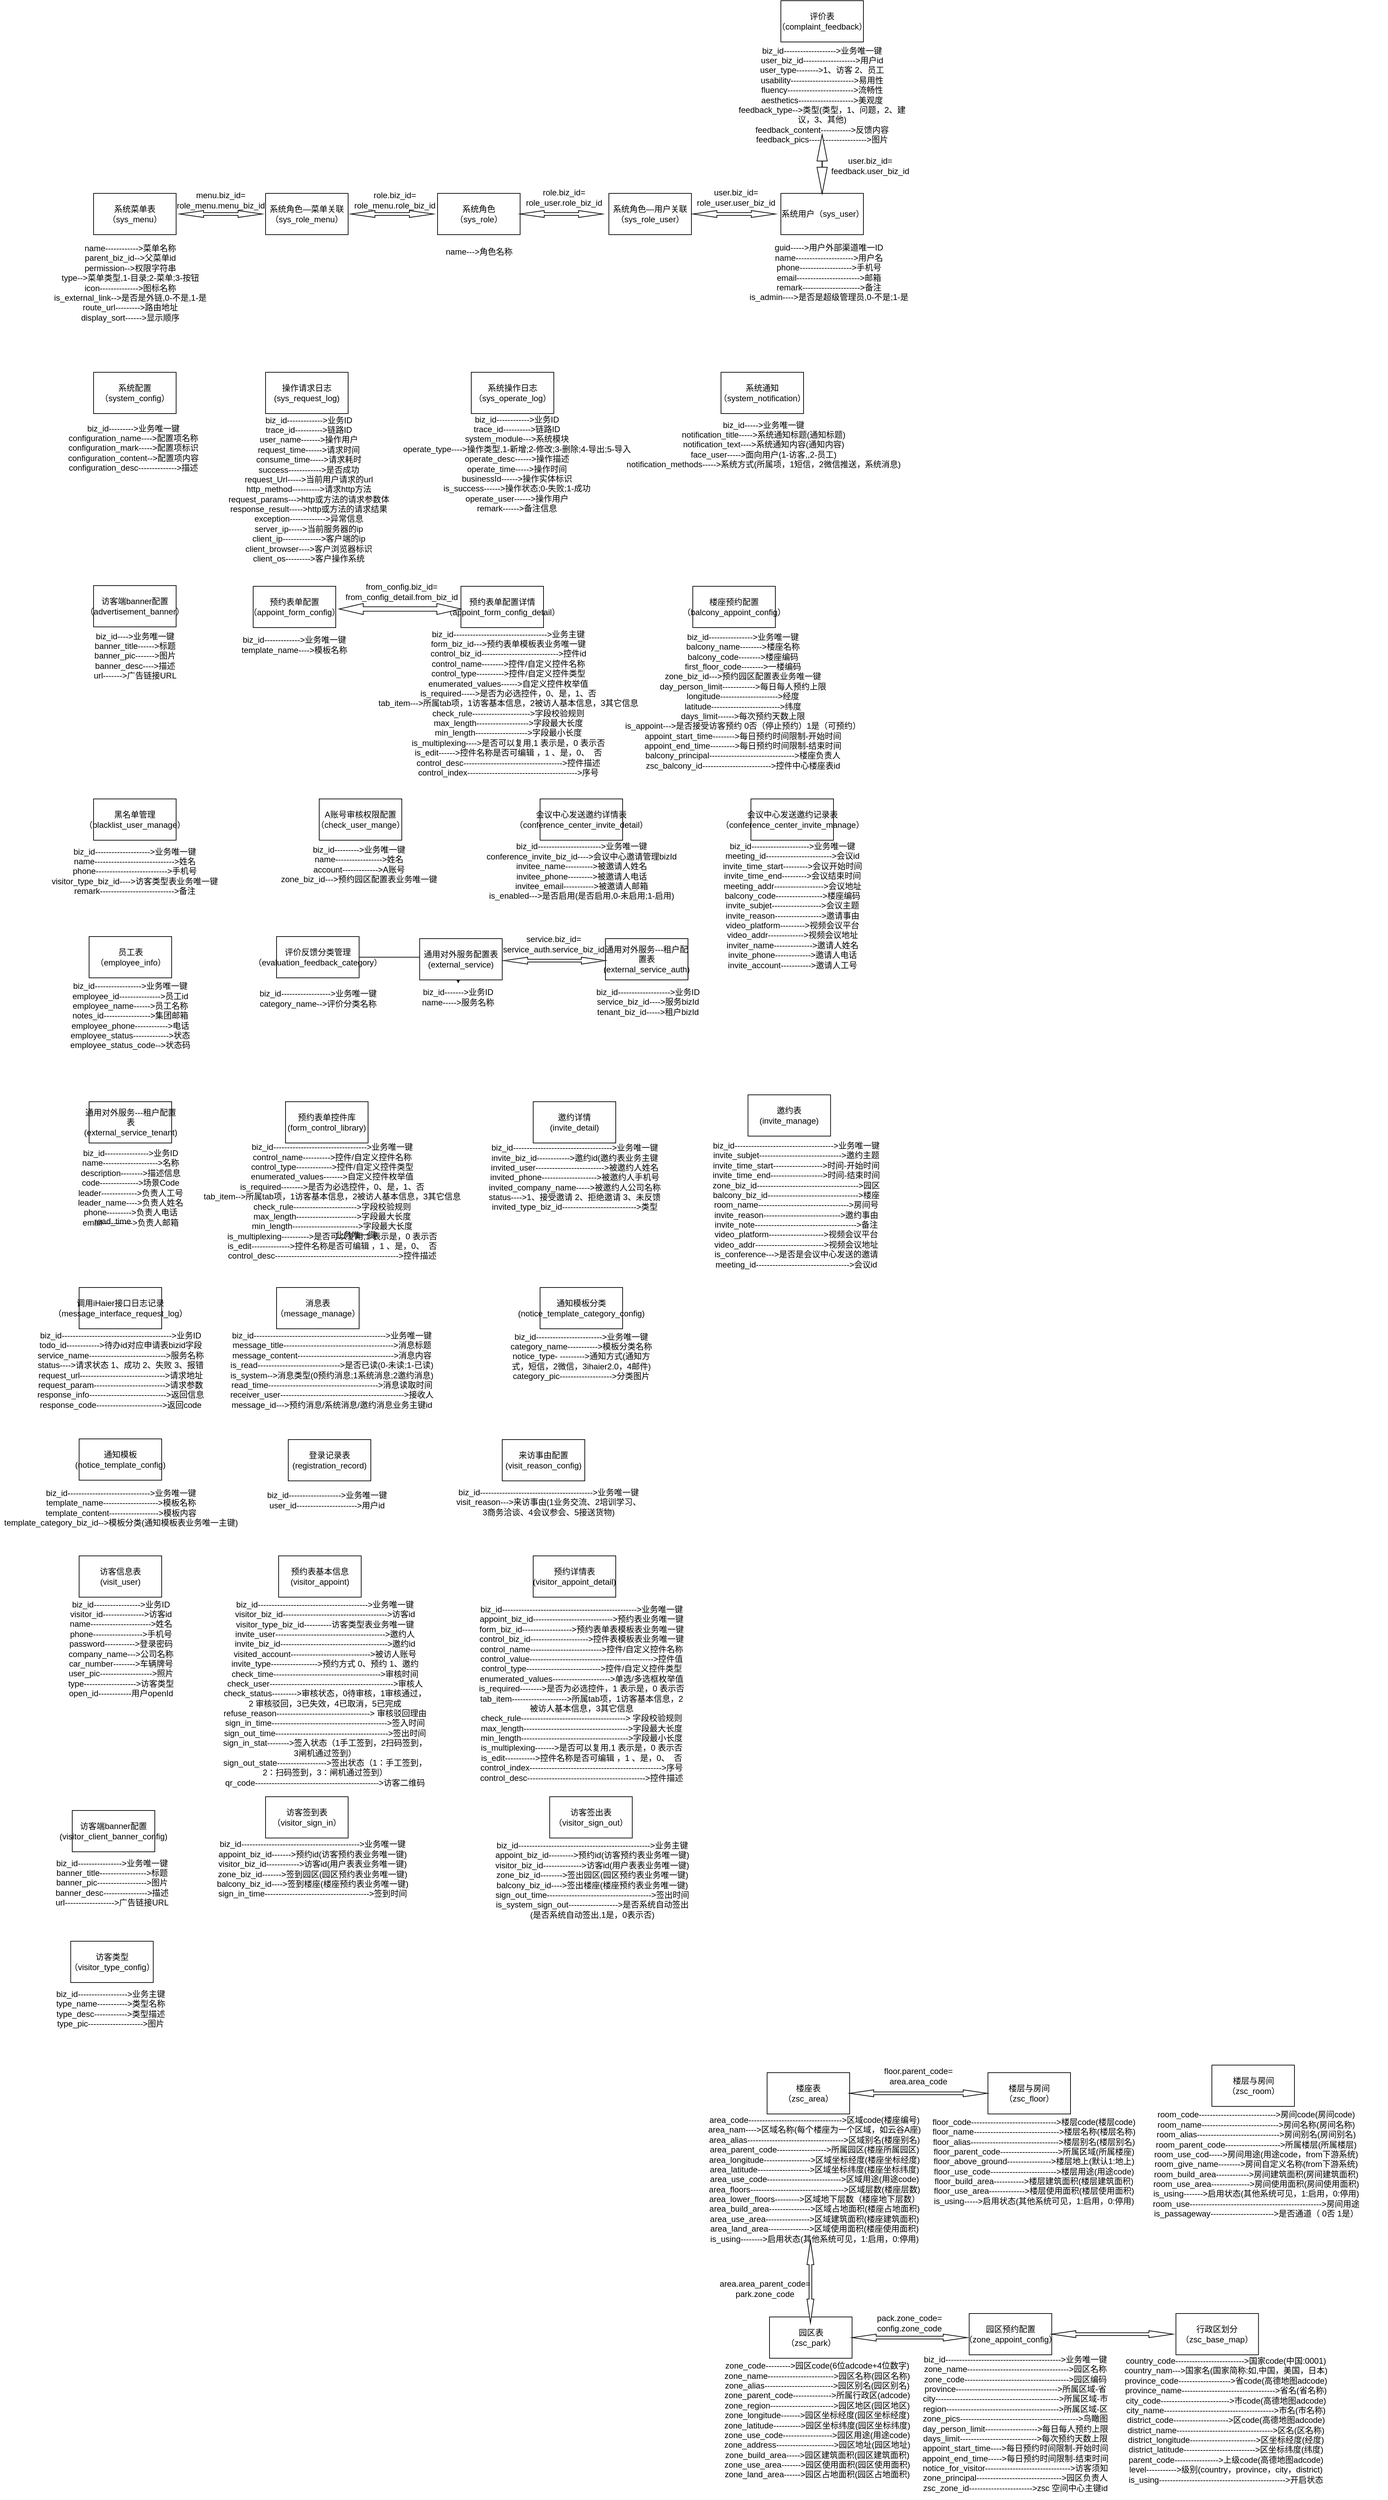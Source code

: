 <mxfile version="21.2.3" type="github">
  <diagram name="第 1 页" id="S5CsdBfcWxi_x1L4hnpd">
    <mxGraphModel dx="1621" dy="958" grid="1" gridSize="10" guides="1" tooltips="1" connect="1" arrows="1" fold="1" page="0" pageScale="1" pageWidth="827" pageHeight="1169" math="0" shadow="0">
      <root>
        <mxCell id="0" />
        <mxCell id="1" parent="0" />
        <mxCell id="8aJ3rFpo03X7Fq3H-rf9-1" value="系统菜单表&lt;br&gt;（sys_menu）" style="rounded=0;whiteSpace=wrap;html=1;" parent="1" vertex="1">
          <mxGeometry x="-69" y="70" width="120" height="60" as="geometry" />
        </mxCell>
        <mxCell id="8aJ3rFpo03X7Fq3H-rf9-2" value="系统操作日志&lt;br&gt;（sys_operate_log）" style="rounded=0;whiteSpace=wrap;html=1;" parent="1" vertex="1">
          <mxGeometry x="480" y="330" width="120" height="60" as="geometry" />
        </mxCell>
        <mxCell id="8aJ3rFpo03X7Fq3H-rf9-3" value="操作请求日志(sys_request_log)" style="rounded=0;whiteSpace=wrap;html=1;" parent="1" vertex="1">
          <mxGeometry x="181" y="330" width="120" height="60" as="geometry" />
        </mxCell>
        <mxCell id="8aJ3rFpo03X7Fq3H-rf9-4" value="系统角色&lt;br&gt;（sys_role）" style="rounded=0;whiteSpace=wrap;html=1;" parent="1" vertex="1">
          <mxGeometry x="431" y="70" width="120" height="60" as="geometry" />
        </mxCell>
        <mxCell id="8aJ3rFpo03X7Fq3H-rf9-5" value="系统角色—菜单关联&lt;br&gt;（sys_role_menu）" style="rounded=0;whiteSpace=wrap;html=1;" parent="1" vertex="1">
          <mxGeometry x="181" y="70" width="120" height="60" as="geometry" />
        </mxCell>
        <mxCell id="8aJ3rFpo03X7Fq3H-rf9-6" value="系统角色—用户关联&lt;br&gt;（sys_role_user）" style="rounded=0;whiteSpace=wrap;html=1;" parent="1" vertex="1">
          <mxGeometry x="680" y="70" width="120" height="60" as="geometry" />
        </mxCell>
        <mxCell id="8aJ3rFpo03X7Fq3H-rf9-7" value="系统用户（sys_user）" style="rounded=0;whiteSpace=wrap;html=1;" parent="1" vertex="1">
          <mxGeometry x="930" y="70" width="120" height="60" as="geometry" />
        </mxCell>
        <mxCell id="8aJ3rFpo03X7Fq3H-rf9-8" value="系统配置&lt;br&gt;（system_config）" style="rounded=0;whiteSpace=wrap;html=1;" parent="1" vertex="1">
          <mxGeometry x="-69" y="330" width="120" height="60" as="geometry" />
        </mxCell>
        <mxCell id="8aJ3rFpo03X7Fq3H-rf9-9" value="系统通知&lt;br&gt;（system_notification）" style="rounded=0;whiteSpace=wrap;html=1;" parent="1" vertex="1">
          <mxGeometry x="843" y="330" width="120" height="60" as="geometry" />
        </mxCell>
        <mxCell id="8aJ3rFpo03X7Fq3H-rf9-10" value="" style="html=1;shadow=0;dashed=0;align=center;verticalAlign=middle;shape=mxgraph.arrows2.twoWayArrow;dy=0.6;dx=35;" parent="1" vertex="1">
          <mxGeometry x="56" y="95" width="120" height="10" as="geometry" />
        </mxCell>
        <mxCell id="8aJ3rFpo03X7Fq3H-rf9-11" value="menu.biz_id=&lt;br&gt;role_menu.menu_biz_id" style="text;strokeColor=none;align=center;fillColor=none;html=1;verticalAlign=middle;whiteSpace=wrap;rounded=0;" parent="1" vertex="1">
          <mxGeometry x="86" y="65" width="60" height="30" as="geometry" />
        </mxCell>
        <mxCell id="8aJ3rFpo03X7Fq3H-rf9-12" value="" style="html=1;shadow=0;dashed=0;align=center;verticalAlign=middle;shape=mxgraph.arrows2.twoWayArrow;dy=0.6;dx=35;" parent="1" vertex="1">
          <mxGeometry x="305" y="95" width="120" height="10" as="geometry" />
        </mxCell>
        <mxCell id="8aJ3rFpo03X7Fq3H-rf9-13" value="role.biz_id=&lt;br&gt;role_menu.role_biz_id" style="text;strokeColor=none;align=center;fillColor=none;html=1;verticalAlign=middle;whiteSpace=wrap;rounded=0;" parent="1" vertex="1">
          <mxGeometry x="339" y="65" width="60" height="30" as="geometry" />
        </mxCell>
        <mxCell id="8aJ3rFpo03X7Fq3H-rf9-14" value="" style="html=1;shadow=0;dashed=0;align=center;verticalAlign=middle;shape=mxgraph.arrows2.twoWayArrow;dy=0.6;dx=35;" parent="1" vertex="1">
          <mxGeometry x="551" y="95" width="120" height="10" as="geometry" />
        </mxCell>
        <mxCell id="8aJ3rFpo03X7Fq3H-rf9-15" value="role.biz_id=&lt;br&gt;role_user.role_biz_id" style="text;strokeColor=none;align=center;fillColor=none;html=1;verticalAlign=middle;whiteSpace=wrap;rounded=0;" parent="1" vertex="1">
          <mxGeometry x="585" y="61" width="60" height="30" as="geometry" />
        </mxCell>
        <mxCell id="8aJ3rFpo03X7Fq3H-rf9-16" value="" style="html=1;shadow=0;dashed=0;align=center;verticalAlign=middle;shape=mxgraph.arrows2.twoWayArrow;dy=0.6;dx=35;" parent="1" vertex="1">
          <mxGeometry x="802" y="95" width="120" height="10" as="geometry" />
        </mxCell>
        <mxCell id="8aJ3rFpo03X7Fq3H-rf9-17" value="user.biz_id=&lt;br&gt;role_user.user_biz_id" style="text;strokeColor=none;align=center;fillColor=none;html=1;verticalAlign=middle;whiteSpace=wrap;rounded=0;" parent="1" vertex="1">
          <mxGeometry x="835" y="61" width="60" height="30" as="geometry" />
        </mxCell>
        <mxCell id="8aJ3rFpo03X7Fq3H-rf9-19" value="name------------&amp;gt;菜单名称&lt;br&gt;parent_biz_id--&amp;gt;父菜单id&lt;br&gt;permission--&amp;gt;权限字符串&lt;br&gt;type--&amp;gt;菜单类型,1-目录;2-菜单;3-按钮&lt;br&gt;icon--------------&amp;gt;图标名称&lt;br&gt;is_external_link--&amp;gt;是否是外链,0-不是,1-是&lt;br&gt;route_url---------&amp;gt;路由地址&lt;br&gt;display_sort------&amp;gt;显示顺序" style="text;strokeColor=none;align=center;fillColor=none;html=1;verticalAlign=middle;whiteSpace=wrap;rounded=0;" parent="1" vertex="1">
          <mxGeometry x="-140" y="130" width="249" height="140" as="geometry" />
        </mxCell>
        <mxCell id="8aJ3rFpo03X7Fq3H-rf9-20" value="name---&amp;gt;角色名称" style="text;strokeColor=none;align=center;fillColor=none;html=1;verticalAlign=middle;whiteSpace=wrap;rounded=0;" parent="1" vertex="1">
          <mxGeometry x="432" y="140" width="119" height="30" as="geometry" />
        </mxCell>
        <mxCell id="8aJ3rFpo03X7Fq3H-rf9-21" value="guid-----&amp;gt;用户外部渠道唯一ID&lt;br&gt;name---------------------&amp;gt;用户名&lt;br&gt;phone-------------------&amp;gt;手机号&lt;br&gt;email-----------------------&amp;gt;邮箱&lt;br&gt;remark---------------------&amp;gt;备注&lt;br&gt;is_admin----&amp;gt;是否是超级管理员,0-不是;1-是" style="text;strokeColor=none;align=center;fillColor=none;html=1;verticalAlign=middle;whiteSpace=wrap;rounded=0;" parent="1" vertex="1">
          <mxGeometry x="860" y="120" width="280" height="130" as="geometry" />
        </mxCell>
        <mxCell id="8aJ3rFpo03X7Fq3H-rf9-22" value="biz_id---------&amp;gt;业务唯一键&lt;br&gt;configuration_name----&amp;gt;配置项名称&lt;br&gt;configuration_mark-----&amp;gt;配置项标识&lt;br&gt;configuration_content--&amp;gt;配置项内容configuration_desc--------------&amp;gt;描述" style="text;strokeColor=none;align=center;fillColor=none;html=1;verticalAlign=middle;whiteSpace=wrap;rounded=0;" parent="1" vertex="1">
          <mxGeometry x="-131" y="390" width="240" height="100" as="geometry" />
        </mxCell>
        <mxCell id="8aJ3rFpo03X7Fq3H-rf9-23" value="biz_id-------------&amp;gt;业务ID&lt;br&gt;trace_id----------&amp;gt;链路ID&lt;br&gt;user_name-------&amp;gt;操作用户&lt;br&gt;request_time------&amp;gt;请求时间&lt;br&gt;consume_time-----&amp;gt;请求耗时&lt;br&gt;success------------&amp;gt;是否成功&lt;br&gt;request_Url-----&amp;gt;当前用户请求的url&lt;br&gt;http_method----------&amp;gt;请求http方法&lt;br&gt;request_params---&amp;gt;http或方法的请求参数体&lt;br&gt;response_result-----&amp;gt;http或方法的请求结果&lt;br&gt;exception-------------&amp;gt;异常信息&lt;br&gt;server_ip-----&amp;gt;当前服务器的ip&lt;br&gt;client_ip--------------&amp;gt;客户端的ip&lt;br&gt;client_browser----&amp;gt;客户浏览器标识&lt;br&gt;client_os---------&amp;gt;客户操作系统" style="text;strokeColor=none;align=center;fillColor=none;html=1;verticalAlign=middle;whiteSpace=wrap;rounded=0;" parent="1" vertex="1">
          <mxGeometry x="109" y="380" width="270" height="240" as="geometry" />
        </mxCell>
        <mxCell id="8aJ3rFpo03X7Fq3H-rf9-24" value="biz_id------------&amp;gt;业务ID&lt;br&gt;trace_id----------&amp;gt;链路ID&lt;br&gt;system_module---&amp;gt;系统模块&lt;br&gt;operate_type----&amp;gt;操作类型,1-新增;2-修改;3-删除;4-导出;5-导入&lt;br&gt;operate_desc------&amp;gt;操作描述&lt;br&gt;operate_time-----&amp;gt;操作时间&lt;br&gt;businessId------&amp;gt;操作实体标识&lt;br&gt;is_success------&amp;gt;操作状态;0-失败;1-成功&lt;br&gt;operate_user------&amp;gt;操作用户&lt;br&gt;remark------&amp;gt;备注信息" style="text;strokeColor=none;align=center;fillColor=none;html=1;verticalAlign=middle;whiteSpace=wrap;rounded=0;" parent="1" vertex="1">
          <mxGeometry x="379" y="360" width="335" height="205" as="geometry" />
        </mxCell>
        <mxCell id="8aJ3rFpo03X7Fq3H-rf9-25" value="biz_id-----&amp;gt;业务唯一键&lt;br&gt;notification_title-----&amp;gt;系统通知标题(通知标题)&lt;br&gt;notification_text----&amp;gt;系统通知内容(通知内容)&lt;br&gt;face_user-----&amp;gt;面向用户(1-访客,,2-员工)&lt;br&gt;notification_methods-----&amp;gt;系统方式(所属项，1短信，2微信推送，系统消息)&lt;br&gt;" style="text;strokeColor=none;align=center;fillColor=none;html=1;verticalAlign=middle;whiteSpace=wrap;rounded=0;" parent="1" vertex="1">
          <mxGeometry x="700" y="330" width="410" height="210" as="geometry" />
        </mxCell>
        <mxCell id="8aJ3rFpo03X7Fq3H-rf9-26" value="访客端banner配置&lt;br&gt;（advertisement_banner）" style="rounded=0;whiteSpace=wrap;html=1;" parent="1" vertex="1">
          <mxGeometry x="-69" y="640" width="120" height="60" as="geometry" />
        </mxCell>
        <mxCell id="8aJ3rFpo03X7Fq3H-rf9-27" value="biz_id----&amp;gt;业务唯一键&lt;br&gt;banner_title------&amp;gt;标题&lt;br&gt;banner_pic-------&amp;gt;图片&lt;br&gt;banner_desc----&amp;gt;描述&lt;br&gt;url-------&amp;gt;广告链接URL&lt;br&gt;" style="text;strokeColor=none;align=center;fillColor=none;html=1;verticalAlign=middle;whiteSpace=wrap;rounded=0;" parent="1" vertex="1">
          <mxGeometry x="-109.5" y="682" width="201" height="120" as="geometry" />
        </mxCell>
        <mxCell id="8aJ3rFpo03X7Fq3H-rf9-28" value="预约表单配置&lt;br&gt;（appoint_form_config）" style="rounded=0;whiteSpace=wrap;html=1;" parent="1" vertex="1">
          <mxGeometry x="163" y="641" width="120" height="60" as="geometry" />
        </mxCell>
        <mxCell id="8aJ3rFpo03X7Fq3H-rf9-29" value="biz_id-------------&amp;gt;业务唯一键&lt;br&gt;template_name----&amp;gt;模板名称" style="text;strokeColor=none;align=center;fillColor=none;html=1;verticalAlign=middle;whiteSpace=wrap;rounded=0;" parent="1" vertex="1">
          <mxGeometry x="137.25" y="691" width="171.5" height="70" as="geometry" />
        </mxCell>
        <mxCell id="8aJ3rFpo03X7Fq3H-rf9-31" value="预约表单配置详情&lt;br&gt;（appoint_form_config_detail）" style="rounded=0;whiteSpace=wrap;html=1;" parent="1" vertex="1">
          <mxGeometry x="465" y="641" width="120" height="60" as="geometry" />
        </mxCell>
        <mxCell id="8aJ3rFpo03X7Fq3H-rf9-32" value="biz_id----------------------------------&amp;gt;业务主键&lt;br&gt;form_biz_id---&amp;gt;预约表单模板表业务唯一键&lt;br&gt;control_biz_id----------------------------&amp;gt;控件id&lt;br&gt;control_name--------&amp;gt;控件/自定义控件名称&lt;br&gt;control_type----------&amp;gt;控件/自定义控件类型&lt;br&gt;enumerated_values------&amp;gt;自定义控件枚举值&lt;br&gt;is_required-----&amp;gt;是否为必选控件，0、是，1、否&lt;br&gt;tab_item---&amp;gt;所属tab项，1访客基本信息，2被访人基本信息，3其它信息&lt;br&gt;check_rule---------------------&amp;gt;字段校验规则&lt;br&gt;max_length-------------------&amp;gt;字段最大长度&lt;br&gt;min_length-------------------&amp;gt;字段最小长度&lt;br&gt;is_multiplexing----&amp;gt;是否可以复用,1 表示是，0 表示否&lt;br&gt;is_edit------&amp;gt;控件名称是否可编辑 ，1 、是，0、&amp;nbsp; 否&lt;br&gt;control_desc------------------------------------&amp;gt;控件描述&lt;br&gt;control_index----------------------------------------&amp;gt;序号" style="text;strokeColor=none;align=center;fillColor=none;html=1;verticalAlign=middle;whiteSpace=wrap;rounded=0;" parent="1" vertex="1">
          <mxGeometry x="339" y="706" width="390" height="210" as="geometry" />
        </mxCell>
        <mxCell id="8aJ3rFpo03X7Fq3H-rf9-33" value="" style="html=1;shadow=0;dashed=0;align=center;verticalAlign=middle;shape=mxgraph.arrows2.twoWayArrow;dy=0.6;dx=35;" parent="1" vertex="1">
          <mxGeometry x="288" y="666" width="177" height="16" as="geometry" />
        </mxCell>
        <mxCell id="8aJ3rFpo03X7Fq3H-rf9-34" value="from_config.biz_id=&lt;br&gt;from_config_detail.from_biz_id" style="text;strokeColor=none;align=center;fillColor=none;html=1;verticalAlign=middle;whiteSpace=wrap;rounded=0;" parent="1" vertex="1">
          <mxGeometry x="291.5" y="613" width="173.5" height="71" as="geometry" />
        </mxCell>
        <mxCell id="8aJ3rFpo03X7Fq3H-rf9-35" value="楼座预约配置&lt;br&gt;（balcony_appoint_config）" style="rounded=0;whiteSpace=wrap;html=1;" parent="1" vertex="1">
          <mxGeometry x="802" y="641" width="120" height="60" as="geometry" />
        </mxCell>
        <mxCell id="8aJ3rFpo03X7Fq3H-rf9-36" value="biz_id----------------&amp;gt;业务唯一键&lt;br&gt;balcony_name--------&amp;gt;楼座名称&lt;br&gt;balcony_code--------&amp;gt;楼座编码&lt;br&gt;first_floor_code--------&amp;gt;一楼编码&lt;br&gt;zone_biz_id---&amp;gt;预约园区配置表业务唯一键&lt;br&gt;day_person_limit------------&amp;gt;每日每人预约上限&lt;br&gt;longitude---------------------&amp;gt;经度&lt;br&gt;latitude-------------------------&amp;gt;纬度&lt;br&gt;days_limit------&amp;gt;每次预约天数上限&lt;br&gt;is_appoint---&amp;gt;是否接受访客预约 0否（停止预约）1是（可预约）&lt;br&gt;appoint_start_time--------&amp;gt;每日预约时间限制-开始时间&lt;br&gt;appoint_end_time---------&amp;gt;每日预约时间限制-结束时间&lt;br&gt;balcony_principal-------------------------------&amp;gt;楼座负责人&lt;br&gt;zsc_balcony_id-------------------------&amp;gt;控件中心楼座表id" style="text;strokeColor=none;align=center;fillColor=none;html=1;verticalAlign=middle;whiteSpace=wrap;rounded=0;" parent="1" vertex="1">
          <mxGeometry x="690" y="703" width="370" height="209" as="geometry" />
        </mxCell>
        <mxCell id="8aJ3rFpo03X7Fq3H-rf9-37" value="黑名单管理&lt;br&gt;（blacklist_user_manage）" style="rounded=0;whiteSpace=wrap;html=1;" parent="1" vertex="1">
          <mxGeometry x="-69" y="950" width="120" height="60" as="geometry" />
        </mxCell>
        <mxCell id="8aJ3rFpo03X7Fq3H-rf9-38" value="biz_id--------------------&amp;gt;业务唯一键&lt;br&gt;name-----------------------------&amp;gt;姓名&lt;br&gt;phone--------------------------&amp;gt;手机号&lt;br&gt;visitor_type_biz_id----&amp;gt;访客类型表业务唯一键&lt;br&gt;remark---------------------------&amp;gt;备注" style="text;strokeColor=none;align=center;fillColor=none;html=1;verticalAlign=middle;whiteSpace=wrap;rounded=0;" parent="1" vertex="1">
          <mxGeometry x="-144" y="1000" width="270" height="110" as="geometry" />
        </mxCell>
        <mxCell id="8aJ3rFpo03X7Fq3H-rf9-39" value="A账号审核权限配置&lt;br&gt;（check_user_mange）" style="rounded=0;whiteSpace=wrap;html=1;" parent="1" vertex="1">
          <mxGeometry x="259" y="950" width="120" height="60" as="geometry" />
        </mxCell>
        <mxCell id="8aJ3rFpo03X7Fq3H-rf9-40" value="biz_id---------&amp;gt;业务唯一键&lt;br&gt;name-----------------&amp;gt;姓名&lt;br&gt;account-------------&amp;gt;A账号&lt;br&gt;zone_biz_id---&amp;gt;预约园区配置表业务唯一键&lt;br&gt;" style="text;strokeColor=none;align=center;fillColor=none;html=1;verticalAlign=middle;whiteSpace=wrap;rounded=0;" parent="1" vertex="1">
          <mxGeometry x="190" y="1000" width="254" height="90" as="geometry" />
        </mxCell>
        <mxCell id="8aJ3rFpo03X7Fq3H-rf9-41" value="评价表&lt;br&gt;（complaint_feedback）" style="rounded=0;whiteSpace=wrap;html=1;" parent="1" vertex="1">
          <mxGeometry x="930" y="-210" width="120" height="60" as="geometry" />
        </mxCell>
        <mxCell id="8aJ3rFpo03X7Fq3H-rf9-42" value="biz_id-------------------&amp;gt;业务唯一键&lt;br&gt;user_biz_id-------------------&amp;gt;用户id&lt;br&gt;user_type--------&amp;gt;1、访客 2、员工&lt;br&gt;usability-----------------------&amp;gt;易用性&lt;br&gt;fluency------------------------&amp;gt;流畅性&lt;br&gt;aesthetics--------------------&amp;gt;美观度&lt;br&gt;feedback_type--&amp;gt;类型(类型，1、问题，2、建议，3、其他)&lt;br&gt;feedback_content-----------&amp;gt;反馈内容&lt;br&gt;feedback_pics---------------------&amp;gt;图片" style="text;strokeColor=none;align=center;fillColor=none;html=1;verticalAlign=middle;whiteSpace=wrap;rounded=0;" parent="1" vertex="1">
          <mxGeometry x="860" y="-153" width="260" height="160" as="geometry" />
        </mxCell>
        <mxCell id="8aJ3rFpo03X7Fq3H-rf9-44" value="" style="html=1;shadow=0;dashed=0;align=center;verticalAlign=middle;shape=mxgraph.arrows2.twoWayArrow;dy=0.97;dx=38.5;rotation=-90;" parent="1" vertex="1">
          <mxGeometry x="947" y="20" width="86" height="15" as="geometry" />
        </mxCell>
        <mxCell id="8aJ3rFpo03X7Fq3H-rf9-45" value="user.biz_id=&lt;br&gt;feedback.user_biz_id" style="text;strokeColor=none;align=center;fillColor=none;html=1;verticalAlign=middle;whiteSpace=wrap;rounded=0;" parent="1" vertex="1">
          <mxGeometry x="970" y="-5" width="180" height="70" as="geometry" />
        </mxCell>
        <mxCell id="8aJ3rFpo03X7Fq3H-rf9-46" value="会议中心发送邀约详情表（conference_center_invite_detail）" style="rounded=0;whiteSpace=wrap;html=1;" parent="1" vertex="1">
          <mxGeometry x="580" y="950" width="120" height="60" as="geometry" />
        </mxCell>
        <mxCell id="8aJ3rFpo03X7Fq3H-rf9-47" value="biz_id-----------------------&amp;gt;业务唯一键&lt;br&gt;conference_invite_biz_id----&amp;gt;会议中心邀请管理bizId&lt;br&gt;invitee_name----------&amp;gt;被邀请人姓名&lt;br&gt;invitee_phone---------&amp;gt;被邀请人电话&lt;br&gt;invitee_email-----------&amp;gt;被邀请人邮箱&lt;br&gt;is_enabled---&amp;gt;是否启用(是否启用,0-未启用;1-启用)&lt;br&gt;" style="text;strokeColor=none;align=center;fillColor=none;html=1;verticalAlign=middle;whiteSpace=wrap;rounded=0;" parent="1" vertex="1">
          <mxGeometry x="495.5" y="965" width="289" height="180" as="geometry" />
        </mxCell>
        <mxCell id="8aJ3rFpo03X7Fq3H-rf9-49" value="会议中心发送邀约记录表（conference_center_invite_manage）" style="rounded=0;whiteSpace=wrap;html=1;" parent="1" vertex="1">
          <mxGeometry x="886.5" y="950" width="120" height="60" as="geometry" />
        </mxCell>
        <mxCell id="8aJ3rFpo03X7Fq3H-rf9-50" value="biz_id---------------------&amp;gt;业务唯一键&lt;br&gt;meeting_id------------------------&amp;gt;会议id&lt;br&gt;invite_time_start---------&amp;gt;会议开始时间&lt;br&gt;invite_time_end---------&amp;gt;会议结束时间&lt;br&gt;meeting_addr------------------&amp;gt;会议地址&lt;br&gt;balcony_code-----------------&amp;gt;楼座编码&lt;br&gt;invite_subjet------------------&amp;gt;会议主题&lt;br&gt;invite_reason-----------------&amp;gt;邀请事由&lt;br&gt;video_platform---------&amp;gt;视频会议平台&lt;br&gt;video_addr-------------&amp;gt;视频会议地址&lt;br&gt;inviter_name--------------&amp;gt;邀请人姓名&lt;br&gt;invite_phone-------------&amp;gt;邀请人电话&lt;br&gt;invite_account-----------&amp;gt;邀请人工号" style="text;strokeColor=none;align=center;fillColor=none;html=1;verticalAlign=middle;whiteSpace=wrap;rounded=0;" parent="1" vertex="1">
          <mxGeometry x="827.5" y="1000" width="238" height="210" as="geometry" />
        </mxCell>
        <mxCell id="8aJ3rFpo03X7Fq3H-rf9-51" value="员工表&lt;br&gt;（employee_info）" style="rounded=0;whiteSpace=wrap;html=1;" parent="1" vertex="1">
          <mxGeometry x="-75.5" y="1150" width="120" height="60" as="geometry" />
        </mxCell>
        <mxCell id="8aJ3rFpo03X7Fq3H-rf9-52" value="biz_id-----------------&amp;gt;业务唯一键&lt;br&gt;employee_id---------------&amp;gt;员工id&lt;br&gt;employee_name------&amp;gt;员工名称&lt;br&gt;notes_id-----------------&amp;gt;集团邮箱&lt;br&gt;employee_phone------------&amp;gt;电话&lt;br&gt;employee_status-------------&amp;gt;状态&lt;br&gt;employee_status_code--&amp;gt;状态码&lt;br&gt;" style="text;strokeColor=none;align=center;fillColor=none;html=1;verticalAlign=middle;whiteSpace=wrap;rounded=0;" parent="1" vertex="1">
          <mxGeometry x="-125.87" y="1200" width="220.75" height="130" as="geometry" />
        </mxCell>
        <mxCell id="8aJ3rFpo03X7Fq3H-rf9-64" value="" style="edgeStyle=orthogonalEdgeStyle;rounded=0;orthogonalLoop=1;jettySize=auto;html=1;" parent="1" source="8aJ3rFpo03X7Fq3H-rf9-53" target="8aJ3rFpo03X7Fq3H-rf9-56" edge="1">
          <mxGeometry relative="1" as="geometry" />
        </mxCell>
        <mxCell id="8aJ3rFpo03X7Fq3H-rf9-53" value="评价反馈分类管理&lt;br&gt;（evaluation_feedback_category）" style="rounded=0;whiteSpace=wrap;html=1;" parent="1" vertex="1">
          <mxGeometry x="197" y="1150" width="120" height="60" as="geometry" />
        </mxCell>
        <mxCell id="8aJ3rFpo03X7Fq3H-rf9-54" value="biz_id------------------&amp;gt;业务唯一键&lt;br&gt;category_name--&amp;gt;评价分类名称&lt;br&gt;" style="text;strokeColor=none;align=center;fillColor=none;html=1;verticalAlign=middle;whiteSpace=wrap;rounded=0;" parent="1" vertex="1">
          <mxGeometry x="150.5" y="1210" width="213" height="60" as="geometry" />
        </mxCell>
        <mxCell id="8aJ3rFpo03X7Fq3H-rf9-55" value="通用对外服务配置表&lt;br&gt;(external_service)" style="rounded=0;whiteSpace=wrap;html=1;" parent="1" vertex="1">
          <mxGeometry x="405" y="1153" width="120" height="60" as="geometry" />
        </mxCell>
        <mxCell id="8aJ3rFpo03X7Fq3H-rf9-56" value="biz_id-------&amp;gt;业务ID&lt;br&gt;name-----&amp;gt;服务名称" style="text;strokeColor=none;align=center;fillColor=none;html=1;verticalAlign=middle;whiteSpace=wrap;rounded=0;" parent="1" vertex="1">
          <mxGeometry x="368" y="1218" width="186" height="40" as="geometry" />
        </mxCell>
        <mxCell id="8aJ3rFpo03X7Fq3H-rf9-57" value="通用对外服务---租户配置表(external_service_auth)" style="rounded=0;whiteSpace=wrap;html=1;" parent="1" vertex="1">
          <mxGeometry x="675" y="1153" width="120" height="60" as="geometry" />
        </mxCell>
        <mxCell id="8aJ3rFpo03X7Fq3H-rf9-58" value="biz_id-------------------&amp;gt;业务ID&lt;br&gt;service_biz_id----&amp;gt;服务bizId&lt;br&gt;tenant_biz_id-----&amp;gt;租户bizId" style="text;strokeColor=none;align=center;fillColor=none;html=1;verticalAlign=middle;whiteSpace=wrap;rounded=0;" parent="1" vertex="1">
          <mxGeometry x="646.5" y="1210" width="180" height="70" as="geometry" />
        </mxCell>
        <mxCell id="8aJ3rFpo03X7Fq3H-rf9-59" value="" style="html=1;shadow=0;dashed=0;align=center;verticalAlign=middle;shape=mxgraph.arrows2.twoWayArrow;dy=0.6;dx=35;" parent="1" vertex="1">
          <mxGeometry x="527" y="1180" width="148" height="10" as="geometry" />
        </mxCell>
        <mxCell id="8aJ3rFpo03X7Fq3H-rf9-60" value="service.biz_id=&lt;br&gt;service_auth.service_biz_id" style="text;strokeColor=none;align=center;fillColor=none;html=1;verticalAlign=middle;whiteSpace=wrap;rounded=0;" parent="1" vertex="1">
          <mxGeometry x="525" y="1128" width="150" height="65" as="geometry" />
        </mxCell>
        <mxCell id="8aJ3rFpo03X7Fq3H-rf9-62" value="通用对外服务---租户配置表(external_service_tenant)" style="rounded=0;whiteSpace=wrap;html=1;" parent="1" vertex="1">
          <mxGeometry x="-75.5" y="1390" width="120" height="60" as="geometry" />
        </mxCell>
        <mxCell id="8aJ3rFpo03X7Fq3H-rf9-63" value="biz_id----------------&amp;gt;业务ID&lt;br&gt;name--------------------&amp;gt;名称&lt;br&gt;description--------&amp;gt;描述信息&lt;br&gt;code--------------&amp;gt;场景Code&lt;br&gt;leader-------------&amp;gt;负责人工号&lt;br&gt;leader_name----&amp;gt;负责人姓名&lt;br&gt;phone---------&amp;gt;负责人电话&lt;br&gt;email-----------&amp;gt;负责人邮箱" style="text;strokeColor=none;align=center;fillColor=none;html=1;verticalAlign=middle;whiteSpace=wrap;rounded=0;" parent="1" vertex="1">
          <mxGeometry x="-115.5" y="1450" width="200" height="130" as="geometry" />
        </mxCell>
        <mxCell id="8aJ3rFpo03X7Fq3H-rf9-65" value="预约表单控件库&lt;br&gt;(form_control_library)" style="rounded=0;whiteSpace=wrap;html=1;" parent="1" vertex="1">
          <mxGeometry x="210" y="1390" width="120" height="60" as="geometry" />
        </mxCell>
        <mxCell id="8aJ3rFpo03X7Fq3H-rf9-66" value="biz_id----------------------------------&amp;gt;业务唯一键&lt;br&gt;control_name----------&amp;gt;控件/自定义控件名称&lt;br&gt;control_type-------------&amp;gt;控件/自定义控件类型&lt;br&gt;enumerated_values-------&amp;gt;自定义控件枚举值&lt;br&gt;is_required--------&amp;gt;是否为必选控件，0、是，1、否&lt;br&gt;tab_item--&amp;gt;所属tab项，1访客基本信息，2被访人基本信息，3其它信息&lt;br&gt;check_rule-----------------------&amp;gt;字段校验规则&lt;br&gt;max_length----------------------&amp;gt;字段最大长度&lt;br&gt;min_length------------------------&amp;gt;字段最大长度&lt;br&gt;is_multiplexing----------&amp;gt;是否可以复用,1 表示是，0 表示否&lt;br&gt;is_edit--------------&amp;gt;控件名称是否可编辑 ，1 、是，0、&amp;nbsp; 否&lt;br&gt;control_desc---------------------------------------------&amp;gt;控件描述&lt;br&gt;" style="text;strokeColor=none;align=center;fillColor=none;html=1;verticalAlign=middle;whiteSpace=wrap;rounded=0;" parent="1" vertex="1">
          <mxGeometry x="89.5" y="1430" width="375.5" height="210" as="geometry" />
        </mxCell>
        <mxCell id="8aJ3rFpo03X7Fq3H-rf9-67" value="邀约详情&lt;br&gt;(invite_detail)" style="rounded=0;whiteSpace=wrap;html=1;" parent="1" vertex="1">
          <mxGeometry x="570" y="1390" width="120" height="60" as="geometry" />
        </mxCell>
        <mxCell id="8aJ3rFpo03X7Fq3H-rf9-68" value="biz_id------------------------------------&amp;gt;业务唯一键&lt;br&gt;invite_biz_id------------&amp;gt;邀约id(邀约表业务主键&lt;br&gt;invited_user-------------------------&amp;gt;被邀约人姓名&lt;br&gt;invited_phone--------------------&amp;gt;被邀约人手机号&lt;br&gt;invited_company_name-----&amp;gt;被邀约人公司名称&lt;br&gt;status----&amp;gt;1、接受邀请 2、拒绝邀请 3、未反馈&lt;br&gt;invited_type_biz_id---------------------------&amp;gt;类型" style="text;strokeColor=none;align=center;fillColor=none;html=1;verticalAlign=middle;whiteSpace=wrap;rounded=0;" parent="1" vertex="1">
          <mxGeometry x="482.75" y="1440" width="294.5" height="120" as="geometry" />
        </mxCell>
        <mxCell id="8aJ3rFpo03X7Fq3H-rf9-69" value="邀约表&lt;br&gt;(invite_manage)" style="rounded=0;whiteSpace=wrap;html=1;" parent="1" vertex="1">
          <mxGeometry x="882.25" y="1380" width="120" height="60" as="geometry" />
        </mxCell>
        <mxCell id="8aJ3rFpo03X7Fq3H-rf9-70" value="biz_id------------------------------------&amp;gt;业务唯一键&lt;br&gt;invite_subjet------------------------------&amp;gt;邀约主题&lt;br&gt;invite_time_start------------------&amp;gt;时间-开始时间&lt;br&gt;invite_time_end-------------------&amp;gt;时间-结束时间&lt;br&gt;zone_biz_id-------------------------------------&amp;gt;园区&lt;br&gt;balcony_biz_id---------------------------------&amp;gt;楼座&lt;br&gt;room_name---------------------------------&amp;gt;房间号&lt;br&gt;invite_reason----------------------------&amp;gt;邀约事由&lt;br&gt;invite_note-------------------------------------&amp;gt;备注&lt;br&gt;video_platform--------------------&amp;gt;视频会议平台&lt;br&gt;video_addr-------------------------&amp;gt;视频会议地址&lt;br&gt;is_conference---&amp;gt;是否是会议中心发送的邀请&lt;br&gt;meeting_id----------------------------------&amp;gt;会议id" style="text;strokeColor=none;align=center;fillColor=none;html=1;verticalAlign=middle;whiteSpace=wrap;rounded=0;" parent="1" vertex="1">
          <mxGeometry x="810" y="1440" width="285" height="200" as="geometry" />
        </mxCell>
        <mxCell id="8aJ3rFpo03X7Fq3H-rf9-71" value="调用iHaier接口日志记录（message_interface_request_log）" style="rounded=0;whiteSpace=wrap;html=1;" parent="1" vertex="1">
          <mxGeometry x="-90" y="1660" width="120" height="60" as="geometry" />
        </mxCell>
        <mxCell id="8aJ3rFpo03X7Fq3H-rf9-72" value="biz_id----------------------------------------&amp;gt;业务ID&lt;br&gt;todo_id------------&amp;gt;待办id对应申请表bizid字段&lt;br&gt;service_name----------------------------&amp;gt;服务名称&lt;br&gt;status----&amp;gt;请求状态 1、成功 2、失败 3、报错&lt;br&gt;request_url-------------------------------&amp;gt;请求地址&lt;br&gt;request_param--------------------------&amp;gt;请求参数&lt;br&gt;response_info----------------------------&amp;gt;返回信息&lt;br&gt;response_code------------------------&amp;gt;返回code&lt;br&gt;" style="text;strokeColor=none;align=center;fillColor=none;html=1;verticalAlign=middle;whiteSpace=wrap;rounded=0;" parent="1" vertex="1">
          <mxGeometry x="-172.5" y="1710" width="285" height="140" as="geometry" />
        </mxCell>
        <mxCell id="8aJ3rFpo03X7Fq3H-rf9-73" value="消息表&lt;br&gt;（message_manage）" style="rounded=0;whiteSpace=wrap;html=1;" parent="1" vertex="1">
          <mxGeometry x="197" y="1660" width="120" height="60" as="geometry" />
        </mxCell>
        <mxCell id="8aJ3rFpo03X7Fq3H-rf9-74" value="biz_id------------------------------------------------&amp;gt;业务唯一键&lt;br&gt;message_title----------------------------------------&amp;gt;消息标题&lt;br&gt;message_content-----------------------------------&amp;gt;消息内容&lt;br&gt;is_read------------------------------&amp;gt;是否已读(0-未读;1-已读)&lt;br&gt;is_system--&amp;gt;消息类型(0预约消息;1系统消息;2邀约消息)&lt;br&gt;read_time----------------------------------------&amp;gt;消息读取时间&lt;br&gt;receiver_user---------------------------------------------&amp;gt;接收人&lt;br&gt;message_id---&amp;gt;预约消息/系统消息/邀约消息业务主键id" style="text;strokeColor=none;align=center;fillColor=none;html=1;verticalAlign=middle;whiteSpace=wrap;rounded=0;" parent="1" vertex="1">
          <mxGeometry x="119.75" y="1710" width="315" height="140" as="geometry" />
        </mxCell>
        <mxCell id="8aJ3rFpo03X7Fq3H-rf9-75" value="业务唯一键" style="text;whiteSpace=wrap;html=1;" parent="1" vertex="1">
          <mxGeometry x="280" y="1570" width="90" height="40" as="geometry" />
        </mxCell>
        <mxCell id="8aJ3rFpo03X7Fq3H-rf9-76" value="read_time" style="text;whiteSpace=wrap;html=1;" parent="1" vertex="1">
          <mxGeometry x="-70" y="1550" width="90" height="40" as="geometry" />
        </mxCell>
        <mxCell id="8aJ3rFpo03X7Fq3H-rf9-79" value="通知模板分类&lt;br&gt;(notice_template_category_config)" style="rounded=0;whiteSpace=wrap;html=1;" parent="1" vertex="1">
          <mxGeometry x="580" y="1660" width="120" height="60" as="geometry" />
        </mxCell>
        <mxCell id="8aJ3rFpo03X7Fq3H-rf9-80" value="biz_id------------------------&amp;gt;业务唯一键&lt;br&gt;category_name-----------&amp;gt;模板分类名称&lt;br&gt;notice_type- ---------&amp;gt;通知方式(通知方式，短信，2微信，3ihaier2.0，4邮件)&lt;br&gt;category_pic-------------------&amp;gt;分类图片" style="text;strokeColor=none;align=center;fillColor=none;html=1;verticalAlign=middle;whiteSpace=wrap;rounded=0;" parent="1" vertex="1">
          <mxGeometry x="535" y="1700" width="210" height="120" as="geometry" />
        </mxCell>
        <mxCell id="8aJ3rFpo03X7Fq3H-rf9-81" value="通知模板&lt;br&gt;(notice_template_config)" style="rounded=0;whiteSpace=wrap;html=1;" parent="1" vertex="1">
          <mxGeometry x="-90" y="1880" width="120" height="60" as="geometry" />
        </mxCell>
        <mxCell id="8aJ3rFpo03X7Fq3H-rf9-82" value="biz_id------------------------------&amp;gt;业务唯一键&lt;br&gt;template_name--------------------&amp;gt;模板名称&lt;br&gt;template_content------------------&amp;gt;模板内容&lt;br&gt;template_category_biz_id--&amp;gt;模板分类(通知模板表业务唯一主键)&lt;br&gt;" style="text;strokeColor=none;align=center;fillColor=none;html=1;verticalAlign=middle;whiteSpace=wrap;rounded=0;" parent="1" vertex="1">
          <mxGeometry x="-204.49" y="1940" width="350.49" height="80" as="geometry" />
        </mxCell>
        <mxCell id="8aJ3rFpo03X7Fq3H-rf9-83" value="登录记录表&lt;br&gt;(registration_record)" style="rounded=0;whiteSpace=wrap;html=1;" parent="1" vertex="1">
          <mxGeometry x="214" y="1881" width="120" height="60" as="geometry" />
        </mxCell>
        <mxCell id="8aJ3rFpo03X7Fq3H-rf9-84" value="biz_id-------------------&amp;gt;业务唯一键&lt;br&gt;user_id----------------------&amp;gt;用户id&lt;br&gt;" style="text;strokeColor=none;align=center;fillColor=none;html=1;verticalAlign=middle;whiteSpace=wrap;rounded=0;" parent="1" vertex="1">
          <mxGeometry x="161.5" y="1949" width="217" height="40" as="geometry" />
        </mxCell>
        <mxCell id="8aJ3rFpo03X7Fq3H-rf9-85" value="来访事由配置&lt;br&gt;(visit_reason_config)" style="rounded=0;whiteSpace=wrap;html=1;" parent="1" vertex="1">
          <mxGeometry x="525" y="1881" width="120" height="60" as="geometry" />
        </mxCell>
        <mxCell id="8aJ3rFpo03X7Fq3H-rf9-86" value="biz_id-----------------------------------------&amp;gt;业务唯一键&lt;br&gt;visit_reason---&amp;gt;来访事由(1业务交流、2培训学习、&lt;br&gt;3商务洽谈、4会议参会、5接送货物)" style="text;strokeColor=none;align=center;fillColor=none;html=1;verticalAlign=middle;whiteSpace=wrap;rounded=0;" parent="1" vertex="1">
          <mxGeometry x="444" y="1941" width="297" height="61" as="geometry" />
        </mxCell>
        <mxCell id="8aJ3rFpo03X7Fq3H-rf9-87" value="访客信息表&lt;br&gt;(visit_user)" style="rounded=0;whiteSpace=wrap;html=1;" parent="1" vertex="1">
          <mxGeometry x="-90" y="2050" width="120" height="60" as="geometry" />
        </mxCell>
        <mxCell id="8aJ3rFpo03X7Fq3H-rf9-88" value="biz_id-----------------&amp;gt;业务ID&lt;br&gt;visitor_id---------------&amp;gt;访客id&lt;br&gt;name----------------------&amp;gt;姓名&lt;br&gt;phone------------------&amp;gt;手机号&lt;br&gt;password-----------&amp;gt;登录密码&lt;br&gt;company_name---&amp;gt;公司名称&lt;br&gt;car_number--------&amp;gt;车辆牌号&lt;br&gt;user_pic-------------------&amp;gt;照片&lt;br&gt;type-------------------&amp;gt;访客类型&lt;br&gt;open_id------------用户openId&lt;br&gt;" style="text;strokeColor=none;align=center;fillColor=none;html=1;verticalAlign=middle;whiteSpace=wrap;rounded=0;" parent="1" vertex="1">
          <mxGeometry x="-139.24" y="2100" width="220" height="170" as="geometry" />
        </mxCell>
        <mxCell id="8aJ3rFpo03X7Fq3H-rf9-89" value="预约表基本信息&lt;br&gt;(visitor_appoint)" style="rounded=0;whiteSpace=wrap;html=1;" parent="1" vertex="1">
          <mxGeometry x="200" y="2050" width="120" height="60" as="geometry" />
        </mxCell>
        <mxCell id="8aJ3rFpo03X7Fq3H-rf9-90" value="biz_id----------------------------------------&amp;gt;业务唯一键&lt;br&gt;visitor_biz_id--------------------------------------&amp;gt;访客id&lt;br&gt;visitor_type_biz_id----------访客类型表业务唯一键&lt;br&gt;invite_user----------------------------------------&amp;gt;邀约人&lt;br&gt;invite_biz_id---------------------------------------&amp;gt;邀约id&lt;br&gt;visited_account-----------------------------&amp;gt;被访人账号&lt;br&gt;invite_type-----------------&amp;gt;预约方式 0、预约 1、邀约&lt;br&gt;check_time---------------------------------------&amp;gt;审核时间&lt;br&gt;check_user---------------------------------------------&amp;gt;审核人&lt;br&gt;check_status---------&amp;gt;审核状态，0待审核，1审核通过，&lt;br&gt;2 审核驳回，3已失效，4已取消，5已完成&lt;br&gt;refuse_reason----------------------------------&amp;gt;&amp;nbsp;审核驳回理由&lt;br&gt;sign_in_time------------------------------------------&amp;gt;签入时间&lt;br&gt;sign_out_time-----------------------------------------&amp;gt;签出时间&lt;br&gt;sign_in_stat--------&amp;gt;签入状态（1手工签到，2扫码签到，&lt;br&gt;3闸机通过签到）&lt;br&gt;sign_out_state------------------&amp;gt;签出状态（1：手工签到，&lt;br&gt;2：扫码签到，3：闸机通过签到）&lt;br&gt;qr_code---------------------------------------------&amp;gt;访客二维码" style="text;strokeColor=none;align=center;fillColor=none;html=1;verticalAlign=middle;whiteSpace=wrap;rounded=0;" parent="1" vertex="1">
          <mxGeometry x="94.75" y="2110" width="345.25" height="280" as="geometry" />
        </mxCell>
        <mxCell id="8aJ3rFpo03X7Fq3H-rf9-91" value="预约详情表&lt;br&gt;(visitor_appoint_detail)" style="rounded=0;whiteSpace=wrap;html=1;" parent="1" vertex="1">
          <mxGeometry x="570" y="2050" width="120" height="60" as="geometry" />
        </mxCell>
        <mxCell id="8aJ3rFpo03X7Fq3H-rf9-92" value="biz_id-------------------------------------------------&amp;gt;业务唯一键&lt;br&gt;appoint_biz_id-----------------------------&amp;gt;预约表业务唯一键&lt;br&gt;form_biz_id------------------&amp;gt;预约表单表模板表业务唯一键&lt;br&gt;control_biz_id---------------------&amp;gt;控件表模板表业务唯一键&lt;br&gt;control_name--------------------------&amp;gt;控件/自定义控件名称&lt;br&gt;control_value---------------------------------------------&amp;gt;控件值&lt;br&gt;control_type---------------------------&amp;gt;控件/自定义控件类型&lt;br&gt;enumerated_values---------------------&amp;gt;单选/多选框枚举值&lt;br&gt;is_required--------&amp;gt;是否为必选控件，1 表示是，0 表示否&lt;br&gt;tab_item--------------------&amp;gt;所属tab项，1访客基本信息，2&lt;br&gt;被访人基本信息，3其它信息&lt;br&gt;check_rule--------------------------------------&amp;gt;&amp;nbsp;字段校验规则&lt;br&gt;max_length--------------------------------------&amp;gt;字段最大长度&lt;br&gt;min_length---------------------------------------&amp;gt;字段最小长度&lt;br&gt;is_multiplexing-------&amp;gt;是否可以复用,1 表示是，0 表示否&lt;br&gt;is_edit-----------&amp;gt;控件名称是否可编辑 ，1 、是，0、&amp;nbsp; 否&lt;br&gt;control_index------------------------------------------------&amp;gt;序号&lt;br&gt;control_desc-------------------------------------------&amp;gt;控件描述" style="text;strokeColor=none;align=center;fillColor=none;html=1;verticalAlign=middle;whiteSpace=wrap;rounded=0;" parent="1" vertex="1">
          <mxGeometry x="467.5" y="2110" width="345" height="280" as="geometry" />
        </mxCell>
        <mxCell id="8aJ3rFpo03X7Fq3H-rf9-93" value="访客端banner配置&lt;br&gt;(visitor_client_banner_config)" style="rounded=0;whiteSpace=wrap;html=1;" parent="1" vertex="1">
          <mxGeometry x="-100" y="2420" width="120" height="60" as="geometry" />
        </mxCell>
        <mxCell id="8aJ3rFpo03X7Fq3H-rf9-94" value="biz_id----------------&amp;gt;业务唯一键&lt;br&gt;banner_title-----------------&amp;gt;标题&lt;br&gt;banner_pic------------------&amp;gt;图片&lt;br&gt;banner_desc----------------&amp;gt;描述&lt;br&gt;url------------------&amp;gt;广告链接URL&lt;br&gt;" style="text;strokeColor=none;align=center;fillColor=none;html=1;verticalAlign=middle;whiteSpace=wrap;rounded=0;" parent="1" vertex="1">
          <mxGeometry x="-139.24" y="2480" width="194" height="90" as="geometry" />
        </mxCell>
        <mxCell id="I8geqEubMPoJbCC88Xq2-1" value="访客签到表&lt;br&gt;（visitor_sign_in）" style="rounded=0;whiteSpace=wrap;html=1;" vertex="1" parent="1">
          <mxGeometry x="181" y="2400" width="120" height="60" as="geometry" />
        </mxCell>
        <mxCell id="I8geqEubMPoJbCC88Xq2-2" value="biz_id-------------------------------------------&amp;gt;业务唯一键&lt;br&gt;appoint_biz_id-------&amp;gt;预约id(访客预约表业务唯一键)&lt;br&gt;visitor_biz_id------------&amp;gt;访客id(用户表表业务唯一键)&lt;br&gt;zone_biz_id-------&amp;gt;签到园区(园区预约表业务唯一键)&lt;br&gt;balcony_biz_id----&amp;gt;签到楼座(楼座预约表业务唯一键)&lt;br&gt;sign_in_time--------------------------------------&amp;gt;签到时间&lt;br&gt;" style="text;strokeColor=none;align=center;fillColor=none;html=1;verticalAlign=middle;whiteSpace=wrap;rounded=0;" vertex="1" parent="1">
          <mxGeometry x="94.88" y="2455" width="309" height="100" as="geometry" />
        </mxCell>
        <mxCell id="I8geqEubMPoJbCC88Xq2-3" value="访客签出表&lt;br&gt;（visitor_sign_out）" style="rounded=0;whiteSpace=wrap;html=1;" vertex="1" parent="1">
          <mxGeometry x="594" y="2400" width="120" height="60" as="geometry" />
        </mxCell>
        <mxCell id="I8geqEubMPoJbCC88Xq2-5" value="biz_id------------------------------------------------&amp;gt;业务主键&lt;br&gt;appoint_biz_id---------&amp;gt;预约id(访客预约表业务唯一键)&lt;br&gt;visitor_biz_id--------------&amp;gt;访客id(用户表表业务唯一键)&lt;br&gt;zone_biz_id--------&amp;gt;签出园区(园区预约表业务唯一键)&lt;br&gt;balcony_biz_id----&amp;gt;签出楼座(楼座预约表业务唯一键)&lt;br&gt;sign_out_time--------------------------------------&amp;gt;签出时间&lt;br&gt;is_system_sign_out------------------&amp;gt;是否系统自动签出&lt;br&gt;(是否系统自动签出,1是，0表示否)&lt;br&gt;" style="text;strokeColor=none;align=center;fillColor=none;html=1;verticalAlign=middle;whiteSpace=wrap;rounded=0;" vertex="1" parent="1">
          <mxGeometry x="504.25" y="2451" width="303.5" height="140" as="geometry" />
        </mxCell>
        <mxCell id="I8geqEubMPoJbCC88Xq2-6" value="访客类型&lt;br&gt;（visitor_type_config）" style="rounded=0;whiteSpace=wrap;html=1;" vertex="1" parent="1">
          <mxGeometry x="-102.24" y="2610" width="120" height="60" as="geometry" />
        </mxCell>
        <mxCell id="I8geqEubMPoJbCC88Xq2-7" value="biz_id------------------&amp;gt;业务主键&lt;br&gt;type_name-----------&amp;gt;类型名称&lt;br&gt;type_desc------------&amp;gt;类型描述&lt;br&gt;type_pic--------------------&amp;gt;图片&lt;br&gt;" style="text;strokeColor=none;align=center;fillColor=none;html=1;verticalAlign=middle;whiteSpace=wrap;rounded=0;" vertex="1" parent="1">
          <mxGeometry x="-139.24" y="2668" width="189.5" height="80" as="geometry" />
        </mxCell>
        <mxCell id="I8geqEubMPoJbCC88Xq2-8" value="园区预约配置&lt;br&gt;（zone_appoint_config）" style="rounded=0;whiteSpace=wrap;html=1;" vertex="1" parent="1">
          <mxGeometry x="1203.75" y="3151" width="120" height="60" as="geometry" />
        </mxCell>
        <mxCell id="I8geqEubMPoJbCC88Xq2-9" value="biz_id------------------------------------------&amp;gt;业务唯一键&lt;br&gt;zone_name-------------------------------------&amp;gt;园区名称&lt;br&gt;zone_code--------------------------------------&amp;gt;园区编码&lt;br&gt;province-------------------------------------&amp;gt;所属区域-省&lt;br&gt;city---------------------------------------------&amp;gt;所属区域-市&lt;br&gt;region-----------------------------------------&amp;gt;所属区域-区&lt;br&gt;zone_pics-------------------------------------------&amp;gt;鸟瞰图&lt;br&gt;day_person_limit-------------------&amp;gt;每日每人预约上限&lt;br&gt;days_limit----------------------------&amp;gt;每次预约天数上限&lt;br&gt;appoint_start_time----&amp;gt;每日预约时间限制-开始时间&lt;br&gt;appoint_end_time-----&amp;gt;每日预约时间限制-结束时间&lt;br&gt;notice_for_visitor-------------------------------&amp;gt;访客须知&lt;br&gt;zone_principal-------------------------------&amp;gt;园区负责人&lt;br&gt;zsc_zone_id-----------------------&amp;gt;zsc 空间中心主键id&lt;br&gt;" style="text;strokeColor=none;align=center;fillColor=none;html=1;verticalAlign=middle;whiteSpace=wrap;rounded=0;" vertex="1" parent="1">
          <mxGeometry x="1111" y="3201" width="320" height="220" as="geometry" />
        </mxCell>
        <mxCell id="I8geqEubMPoJbCC88Xq2-10" value="楼座表&lt;br&gt;（zsc_area）" style="rounded=0;whiteSpace=wrap;html=1;" vertex="1" parent="1">
          <mxGeometry x="910" y="2801" width="120" height="60" as="geometry" />
        </mxCell>
        <mxCell id="I8geqEubMPoJbCC88Xq2-11" value="area_code----------------------------------&amp;gt;区域code(楼座编号)&lt;br&gt;area_nam----&amp;gt;区域名称(每个楼座为一个区域，如云谷A座)&lt;br&gt;area_alias-----------------------------------&amp;gt;区域别名(楼座别名)&lt;br&gt;area_parent_code------------------&amp;gt;所属园区(楼座所属园区)&lt;br&gt;area_longitude-----------------&amp;gt;区域坐标经度(楼座坐标经度)&lt;br&gt;area_latitude-------------------&amp;gt;区域坐标纬度(楼座坐标纬度)&lt;br&gt;area_use_code---------------------------&amp;gt;区域用途(用途code)&lt;br&gt;area_floors----------------------------------&amp;gt;区域层数(楼座层数)&lt;br&gt;area_lower_floors---------&amp;gt;区域地下层数（楼座地下层数）&lt;br&gt;area_build_area---------------&amp;gt;区域占地面积(楼座占地面积)&lt;br&gt;area_use_area----------------&amp;gt;区域建筑面积(楼座建筑面积)&lt;br&gt;area_land_area---------------&amp;gt;区域使用面积(楼座使用面积)&lt;br&gt;is_using--------&amp;gt;启用状态(其他系统可见，1:启用，0:停用)&lt;br&gt;" style="text;strokeColor=none;align=center;fillColor=none;html=1;verticalAlign=middle;whiteSpace=wrap;rounded=0;" vertex="1" parent="1">
          <mxGeometry x="810" y="2851" width="337.5" height="210" as="geometry" />
        </mxCell>
        <mxCell id="I8geqEubMPoJbCC88Xq2-12" value="行政区划分&lt;br&gt;（zsc_base_map）" style="rounded=0;whiteSpace=wrap;html=1;" vertex="1" parent="1">
          <mxGeometry x="1504.25" y="3151" width="120" height="60" as="geometry" />
        </mxCell>
        <mxCell id="I8geqEubMPoJbCC88Xq2-13" value="country_code-------------------------&amp;gt;国家code(中国:0001)&lt;br&gt;country_nam---&amp;gt;国家名(国家简称:如,中国，美国，日本)&lt;br&gt;province_code-------------------&amp;gt;省code(高德地图adcode)&lt;br&gt;province_name----------------------------------&amp;gt;省名(省名称)&lt;br&gt;city_code-------------------------&amp;gt;市code(高德地图adcode)&lt;br&gt;city_name----------------------------------------&amp;gt;市名(市名称)&lt;br&gt;district_code--------------------&amp;gt;区code(高德地图adcode)&lt;br&gt;district_name-----------------------------------&amp;gt;区名(区名称)&lt;br&gt;district_longitude------------------------&amp;gt;区坐标经度(经度)&lt;br&gt;district_latitude--------------------------&amp;gt;区坐标纬度(纬度)&lt;br&gt;parent_code----------------&amp;gt;上级code(高德地图adcode)&lt;br&gt;level-----------&amp;gt;级别(country，province，city，district)&lt;br&gt;is_using----------------------------------------------&amp;gt;开启状态" style="text;strokeColor=none;align=center;fillColor=none;html=1;verticalAlign=middle;whiteSpace=wrap;rounded=0;" vertex="1" parent="1">
          <mxGeometry x="1410" y="3201" width="334.49" height="210" as="geometry" />
        </mxCell>
        <mxCell id="I8geqEubMPoJbCC88Xq2-14" value="楼层与房间&lt;br&gt;（zsc_floor）" style="rounded=0;whiteSpace=wrap;html=1;" vertex="1" parent="1">
          <mxGeometry x="1231" y="2801" width="120" height="60" as="geometry" />
        </mxCell>
        <mxCell id="I8geqEubMPoJbCC88Xq2-15" value="floor_code-------------------------------&amp;gt;楼层code(楼层code)&lt;br&gt;floor_name-------------------------------&amp;gt;楼层名称(楼层名称)&lt;br&gt;floor_alias--------------------------------&amp;gt;楼层别名(楼层别名)&lt;br&gt;floor_parent_code---------------------&amp;gt;所属区域(所属楼座)&lt;br&gt;floor_above_ground----------------&amp;gt;楼层地上(默认1:地上)&lt;br&gt;floor_use_code------------------------&amp;gt;楼层用途(用途code)&lt;br&gt;floor_build_area-----------&amp;gt;楼层建筑面积(楼层建筑面积)&lt;br&gt;floor_use_area-------------&amp;gt;楼层使用面积(楼层使用面积)&lt;br&gt;is_using-----&amp;gt;启用状态(其他系统可见，1:启用，0:停用)" style="text;strokeColor=none;align=center;fillColor=none;html=1;verticalAlign=middle;whiteSpace=wrap;rounded=0;" vertex="1" parent="1">
          <mxGeometry x="1131" y="2850" width="334" height="160" as="geometry" />
        </mxCell>
        <mxCell id="I8geqEubMPoJbCC88Xq2-16" value="园区表&lt;br&gt;（zsc_park）" style="rounded=0;whiteSpace=wrap;html=1;" vertex="1" parent="1">
          <mxGeometry x="913.5" y="3156" width="120" height="60" as="geometry" />
        </mxCell>
        <mxCell id="I8geqEubMPoJbCC88Xq2-17" value="zone_code---------&amp;gt;园区code(6位adcode+4位数字)&lt;br&gt;zone_name------------------------&amp;gt;园区名称(园区名称)&lt;br&gt;zone_alias-------------------------&amp;gt;园区别名(园区别名)&lt;br&gt;zone_parent_code--------------&amp;gt;所属行政区(adcode)&lt;br&gt;zone_region-----------------------&amp;gt;园区地区(园区地区)&lt;br&gt;zone_longitude-------&amp;gt;园区坐标经度(园区坐标经度)&lt;br&gt;zone_latitude----------&amp;gt;园区坐标纬度(园区坐标纬度)&lt;br&gt;zone_use_code------------------&amp;gt;园区用途(用途code)&lt;br&gt;zone_address---------------------&amp;gt;园区地址(园区地址)&lt;br&gt;zone_build_area-----&amp;gt;园区建筑面积(园区建筑面积)&lt;br&gt;zone_use_area-------&amp;gt;园区使用面积(园区使用面积)&lt;br&gt;zone_land_area------&amp;gt;园区占地面积(园区占地面积)&lt;br&gt;" style="text;strokeColor=none;align=center;fillColor=none;html=1;verticalAlign=middle;whiteSpace=wrap;rounded=0;" vertex="1" parent="1">
          <mxGeometry x="835" y="3206" width="296" height="200" as="geometry" />
        </mxCell>
        <mxCell id="I8geqEubMPoJbCC88Xq2-18" value="楼层与房间&lt;br&gt;（zsc_room）" style="rounded=0;whiteSpace=wrap;html=1;" vertex="1" parent="1">
          <mxGeometry x="1556.51" y="2790" width="120" height="60" as="geometry" />
        </mxCell>
        <mxCell id="I8geqEubMPoJbCC88Xq2-19" value="room_code----------------------------&amp;gt;房间code(房间code)&lt;br&gt;room_name----------------------------&amp;gt;房间名称(房间名称)&lt;br&gt;room_alias------------------------------&amp;gt;房间别名(房间别名)&lt;br&gt;room_parent_code--------------------&amp;gt;所属楼层(所属楼层)&lt;br&gt;room_use_cod-----&amp;gt;房间用途(用途code，from下游系统)&lt;br&gt;room_give_name--------&amp;gt;房间自定义名称(from下游系统)&lt;br&gt;room_build_area------------&amp;gt;房间建筑面积(房间建筑面积)&lt;br&gt;room_use_area--------------&amp;gt;房间使用面积(房间使用面积)&lt;br&gt;is_using-------&amp;gt;启用状态(其他系统可见，1:启用，0:停用)&lt;br&gt;room_use------------------------------------------------&amp;gt;房间用途&lt;br&gt;is_passageway-----------------------&amp;gt;是否通道（ 0否 1是）" style="text;strokeColor=none;align=center;fillColor=none;html=1;verticalAlign=middle;whiteSpace=wrap;rounded=0;" vertex="1" parent="1">
          <mxGeometry x="1431" y="2819" width="380" height="230" as="geometry" />
        </mxCell>
        <mxCell id="I8geqEubMPoJbCC88Xq2-21" value="" style="html=1;shadow=0;dashed=0;align=center;verticalAlign=middle;shape=mxgraph.arrows2.twoWayArrow;dy=0.6;dx=35;" vertex="1" parent="1">
          <mxGeometry x="1033.5" y="3181" width="167.5" height="10" as="geometry" />
        </mxCell>
        <mxCell id="I8geqEubMPoJbCC88Xq2-22" value="pack.zone_code=&lt;br&gt;config.zone_code" style="text;strokeColor=none;align=center;fillColor=none;html=1;verticalAlign=middle;whiteSpace=wrap;rounded=0;" vertex="1" parent="1">
          <mxGeometry x="1022.25" y="3120" width="190" height="90" as="geometry" />
        </mxCell>
        <mxCell id="I8geqEubMPoJbCC88Xq2-23" value="" style="html=1;shadow=0;dashed=0;align=center;verticalAlign=middle;shape=mxgraph.arrows2.twoWayArrow;dy=0.6;dx=35;rotation=90;" vertex="1" parent="1">
          <mxGeometry x="913" y="3100" width="120" height="10" as="geometry" />
        </mxCell>
        <mxCell id="I8geqEubMPoJbCC88Xq2-24" value="area.area_parent_code=&lt;br&gt;park.zone_code" style="text;strokeColor=none;align=center;fillColor=none;html=1;verticalAlign=middle;whiteSpace=wrap;rounded=0;" vertex="1" parent="1">
          <mxGeometry x="826.5" y="3090" width="160" height="50" as="geometry" />
        </mxCell>
        <mxCell id="I8geqEubMPoJbCC88Xq2-25" value="" style="html=1;shadow=0;dashed=0;align=center;verticalAlign=middle;shape=mxgraph.arrows2.twoWayArrow;dy=0.6;dx=35;" vertex="1" parent="1">
          <mxGeometry x="1323.75" y="3176" width="176.25" height="10" as="geometry" />
        </mxCell>
        <mxCell id="I8geqEubMPoJbCC88Xq2-28" value="" style="html=1;shadow=0;dashed=0;align=center;verticalAlign=middle;shape=mxgraph.arrows2.twoWayArrow;dy=0.6;dx=35;" vertex="1" parent="1">
          <mxGeometry x="1030" y="2826" width="200" height="10" as="geometry" />
        </mxCell>
        <mxCell id="I8geqEubMPoJbCC88Xq2-30" value="floor.parent_code=&lt;br&gt;area.area_code" style="text;strokeColor=none;align=center;fillColor=none;html=1;verticalAlign=middle;whiteSpace=wrap;rounded=0;" vertex="1" parent="1">
          <mxGeometry x="1061.13" y="2786" width="137.75" height="40" as="geometry" />
        </mxCell>
      </root>
    </mxGraphModel>
  </diagram>
</mxfile>

